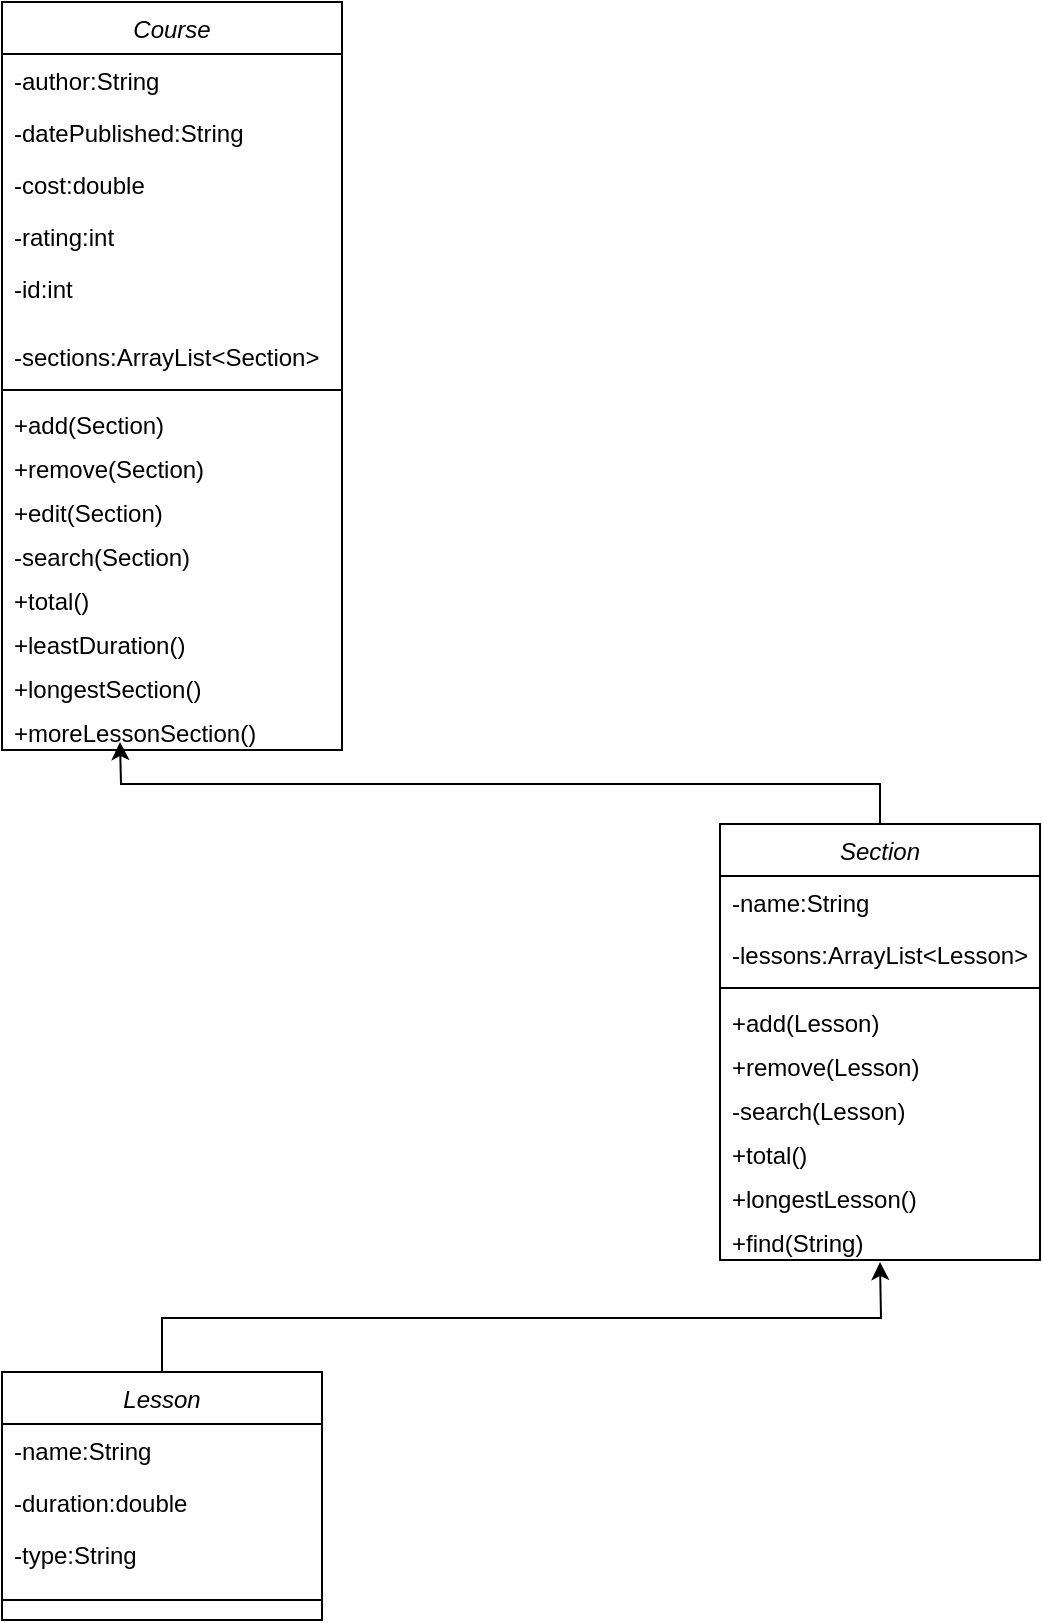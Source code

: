 <mxfile version="21.6.8" type="device" pages="4">
  <diagram id="C5RBs43oDa-KdzZeNtuy" name="Class_Diagram">
    <mxGraphModel dx="1434" dy="843" grid="1" gridSize="10" guides="1" tooltips="1" connect="1" arrows="1" fold="1" page="1" pageScale="1" pageWidth="827" pageHeight="1169" math="0" shadow="0">
      <root>
        <mxCell id="WIyWlLk6GJQsqaUBKTNV-0" />
        <mxCell id="WIyWlLk6GJQsqaUBKTNV-1" parent="WIyWlLk6GJQsqaUBKTNV-0" />
        <mxCell id="zkfFHV4jXpPFQw0GAbJ--0" value="Course" style="swimlane;fontStyle=2;align=center;verticalAlign=top;childLayout=stackLayout;horizontal=1;startSize=26;horizontalStack=0;resizeParent=1;resizeLast=0;collapsible=1;marginBottom=0;rounded=0;shadow=0;strokeWidth=1;" parent="WIyWlLk6GJQsqaUBKTNV-1" vertex="1">
          <mxGeometry x="221" y="60" width="170" height="374" as="geometry">
            <mxRectangle x="230" y="140" width="160" height="26" as="alternateBounds" />
          </mxGeometry>
        </mxCell>
        <mxCell id="zkfFHV4jXpPFQw0GAbJ--1" value="-author:String" style="text;align=left;verticalAlign=top;spacingLeft=4;spacingRight=4;overflow=hidden;rotatable=0;points=[[0,0.5],[1,0.5]];portConstraint=eastwest;" parent="zkfFHV4jXpPFQw0GAbJ--0" vertex="1">
          <mxGeometry y="26" width="170" height="26" as="geometry" />
        </mxCell>
        <mxCell id="zkfFHV4jXpPFQw0GAbJ--2" value="-datePublished:String" style="text;align=left;verticalAlign=top;spacingLeft=4;spacingRight=4;overflow=hidden;rotatable=0;points=[[0,0.5],[1,0.5]];portConstraint=eastwest;rounded=0;shadow=0;html=0;" parent="zkfFHV4jXpPFQw0GAbJ--0" vertex="1">
          <mxGeometry y="52" width="170" height="26" as="geometry" />
        </mxCell>
        <mxCell id="zkfFHV4jXpPFQw0GAbJ--3" value="-cost:double" style="text;align=left;verticalAlign=top;spacingLeft=4;spacingRight=4;overflow=hidden;rotatable=0;points=[[0,0.5],[1,0.5]];portConstraint=eastwest;rounded=0;shadow=0;html=0;" parent="zkfFHV4jXpPFQw0GAbJ--0" vertex="1">
          <mxGeometry y="78" width="170" height="26" as="geometry" />
        </mxCell>
        <mxCell id="zITZ2MdgpzvweL4EX-Th-6" value="-rating:int" style="text;align=left;verticalAlign=top;spacingLeft=4;spacingRight=4;overflow=hidden;rotatable=0;points=[[0,0.5],[1,0.5]];portConstraint=eastwest;rounded=0;shadow=0;html=0;" parent="zkfFHV4jXpPFQw0GAbJ--0" vertex="1">
          <mxGeometry y="104" width="170" height="26" as="geometry" />
        </mxCell>
        <mxCell id="CVIOhL-Yy2P2ASbIYi3X-1" value="-id:int" style="text;align=left;verticalAlign=top;spacingLeft=4;spacingRight=4;overflow=hidden;rotatable=0;points=[[0,0.5],[1,0.5]];portConstraint=eastwest;rounded=0;shadow=0;html=0;" parent="zkfFHV4jXpPFQw0GAbJ--0" vertex="1">
          <mxGeometry y="130" width="170" height="34" as="geometry" />
        </mxCell>
        <mxCell id="zITZ2MdgpzvweL4EX-Th-26" value="-sections:ArrayList&lt;Section&gt;" style="text;align=left;verticalAlign=top;spacingLeft=4;spacingRight=4;overflow=hidden;rotatable=0;points=[[0,0.5],[1,0.5]];portConstraint=eastwest;rounded=0;shadow=0;html=0;" parent="zkfFHV4jXpPFQw0GAbJ--0" vertex="1">
          <mxGeometry y="164" width="170" height="26" as="geometry" />
        </mxCell>
        <mxCell id="zkfFHV4jXpPFQw0GAbJ--4" value="" style="line;html=1;strokeWidth=1;align=left;verticalAlign=middle;spacingTop=-1;spacingLeft=3;spacingRight=3;rotatable=0;labelPosition=right;points=[];portConstraint=eastwest;" parent="zkfFHV4jXpPFQw0GAbJ--0" vertex="1">
          <mxGeometry y="190" width="170" height="8" as="geometry" />
        </mxCell>
        <mxCell id="zkfFHV4jXpPFQw0GAbJ--5" value="+add(Section)" style="text;align=left;verticalAlign=top;spacingLeft=4;spacingRight=4;overflow=hidden;rotatable=0;points=[[0,0.5],[1,0.5]];portConstraint=eastwest;" parent="zkfFHV4jXpPFQw0GAbJ--0" vertex="1">
          <mxGeometry y="198" width="170" height="22" as="geometry" />
        </mxCell>
        <mxCell id="zITZ2MdgpzvweL4EX-Th-32" value="+remove(Section)" style="text;align=left;verticalAlign=top;spacingLeft=4;spacingRight=4;overflow=hidden;rotatable=0;points=[[0,0.5],[1,0.5]];portConstraint=eastwest;" parent="zkfFHV4jXpPFQw0GAbJ--0" vertex="1">
          <mxGeometry y="220" width="170" height="22" as="geometry" />
        </mxCell>
        <mxCell id="zITZ2MdgpzvweL4EX-Th-33" value="+edit(Section)" style="text;align=left;verticalAlign=top;spacingLeft=4;spacingRight=4;overflow=hidden;rotatable=0;points=[[0,0.5],[1,0.5]];portConstraint=eastwest;" parent="zkfFHV4jXpPFQw0GAbJ--0" vertex="1">
          <mxGeometry y="242" width="170" height="22" as="geometry" />
        </mxCell>
        <mxCell id="zITZ2MdgpzvweL4EX-Th-34" value="-search(Section)" style="text;align=left;verticalAlign=top;spacingLeft=4;spacingRight=4;overflow=hidden;rotatable=0;points=[[0,0.5],[1,0.5]];portConstraint=eastwest;" parent="zkfFHV4jXpPFQw0GAbJ--0" vertex="1">
          <mxGeometry y="264" width="170" height="22" as="geometry" />
        </mxCell>
        <mxCell id="zITZ2MdgpzvweL4EX-Th-35" value="+total()" style="text;align=left;verticalAlign=top;spacingLeft=4;spacingRight=4;overflow=hidden;rotatable=0;points=[[0,0.5],[1,0.5]];portConstraint=eastwest;" parent="zkfFHV4jXpPFQw0GAbJ--0" vertex="1">
          <mxGeometry y="286" width="170" height="22" as="geometry" />
        </mxCell>
        <mxCell id="zITZ2MdgpzvweL4EX-Th-36" value="+leastDuration()" style="text;align=left;verticalAlign=top;spacingLeft=4;spacingRight=4;overflow=hidden;rotatable=0;points=[[0,0.5],[1,0.5]];portConstraint=eastwest;" parent="zkfFHV4jXpPFQw0GAbJ--0" vertex="1">
          <mxGeometry y="308" width="170" height="22" as="geometry" />
        </mxCell>
        <mxCell id="zITZ2MdgpzvweL4EX-Th-37" value="+longestSection()" style="text;align=left;verticalAlign=top;spacingLeft=4;spacingRight=4;overflow=hidden;rotatable=0;points=[[0,0.5],[1,0.5]];portConstraint=eastwest;" parent="zkfFHV4jXpPFQw0GAbJ--0" vertex="1">
          <mxGeometry y="330" width="170" height="22" as="geometry" />
        </mxCell>
        <mxCell id="zITZ2MdgpzvweL4EX-Th-38" value="+moreLessonSection()" style="text;align=left;verticalAlign=top;spacingLeft=4;spacingRight=4;overflow=hidden;rotatable=0;points=[[0,0.5],[1,0.5]];portConstraint=eastwest;" parent="zkfFHV4jXpPFQw0GAbJ--0" vertex="1">
          <mxGeometry y="352" width="170" height="22" as="geometry" />
        </mxCell>
        <mxCell id="zITZ2MdgpzvweL4EX-Th-49" style="edgeStyle=orthogonalEdgeStyle;rounded=0;orthogonalLoop=1;jettySize=auto;html=1;exitX=0.5;exitY=0;exitDx=0;exitDy=0;" parent="WIyWlLk6GJQsqaUBKTNV-1" source="zITZ2MdgpzvweL4EX-Th-7" edge="1">
          <mxGeometry relative="1" as="geometry">
            <mxPoint x="280" y="430" as="targetPoint" />
          </mxGeometry>
        </mxCell>
        <mxCell id="zITZ2MdgpzvweL4EX-Th-7" value="Section" style="swimlane;fontStyle=2;align=center;verticalAlign=top;childLayout=stackLayout;horizontal=1;startSize=26;horizontalStack=0;resizeParent=1;resizeLast=0;collapsible=1;marginBottom=0;rounded=0;shadow=0;strokeWidth=1;" parent="WIyWlLk6GJQsqaUBKTNV-1" vertex="1">
          <mxGeometry x="580" y="471" width="160" height="218" as="geometry">
            <mxRectangle x="230" y="140" width="160" height="26" as="alternateBounds" />
          </mxGeometry>
        </mxCell>
        <mxCell id="zITZ2MdgpzvweL4EX-Th-9" value="-name:String" style="text;align=left;verticalAlign=top;spacingLeft=4;spacingRight=4;overflow=hidden;rotatable=0;points=[[0,0.5],[1,0.5]];portConstraint=eastwest;rounded=0;shadow=0;html=0;" parent="zITZ2MdgpzvweL4EX-Th-7" vertex="1">
          <mxGeometry y="26" width="160" height="26" as="geometry" />
        </mxCell>
        <mxCell id="zITZ2MdgpzvweL4EX-Th-8" value="-lessons:ArrayList&lt;Lesson&gt;" style="text;align=left;verticalAlign=top;spacingLeft=4;spacingRight=4;overflow=hidden;rotatable=0;points=[[0,0.5],[1,0.5]];portConstraint=eastwest;" parent="zITZ2MdgpzvweL4EX-Th-7" vertex="1">
          <mxGeometry y="52" width="160" height="26" as="geometry" />
        </mxCell>
        <mxCell id="zITZ2MdgpzvweL4EX-Th-12" value="" style="line;html=1;strokeWidth=1;align=left;verticalAlign=middle;spacingTop=-1;spacingLeft=3;spacingRight=3;rotatable=0;labelPosition=right;points=[];portConstraint=eastwest;" parent="zITZ2MdgpzvweL4EX-Th-7" vertex="1">
          <mxGeometry y="78" width="160" height="8" as="geometry" />
        </mxCell>
        <mxCell id="zITZ2MdgpzvweL4EX-Th-41" value="+add(Lesson)" style="text;align=left;verticalAlign=top;spacingLeft=4;spacingRight=4;overflow=hidden;rotatable=0;points=[[0,0.5],[1,0.5]];portConstraint=eastwest;" parent="zITZ2MdgpzvweL4EX-Th-7" vertex="1">
          <mxGeometry y="86" width="160" height="22" as="geometry" />
        </mxCell>
        <mxCell id="zITZ2MdgpzvweL4EX-Th-42" value="+remove(Lesson)" style="text;align=left;verticalAlign=top;spacingLeft=4;spacingRight=4;overflow=hidden;rotatable=0;points=[[0,0.5],[1,0.5]];portConstraint=eastwest;" parent="zITZ2MdgpzvweL4EX-Th-7" vertex="1">
          <mxGeometry y="108" width="160" height="22" as="geometry" />
        </mxCell>
        <mxCell id="zITZ2MdgpzvweL4EX-Th-43" value="-search(Lesson)" style="text;align=left;verticalAlign=top;spacingLeft=4;spacingRight=4;overflow=hidden;rotatable=0;points=[[0,0.5],[1,0.5]];portConstraint=eastwest;" parent="zITZ2MdgpzvweL4EX-Th-7" vertex="1">
          <mxGeometry y="130" width="160" height="22" as="geometry" />
        </mxCell>
        <mxCell id="zITZ2MdgpzvweL4EX-Th-44" value="+total()" style="text;align=left;verticalAlign=top;spacingLeft=4;spacingRight=4;overflow=hidden;rotatable=0;points=[[0,0.5],[1,0.5]];portConstraint=eastwest;" parent="zITZ2MdgpzvweL4EX-Th-7" vertex="1">
          <mxGeometry y="152" width="160" height="22" as="geometry" />
        </mxCell>
        <mxCell id="zITZ2MdgpzvweL4EX-Th-45" value="+longestLesson()" style="text;align=left;verticalAlign=top;spacingLeft=4;spacingRight=4;overflow=hidden;rotatable=0;points=[[0,0.5],[1,0.5]];portConstraint=eastwest;" parent="zITZ2MdgpzvweL4EX-Th-7" vertex="1">
          <mxGeometry y="174" width="160" height="22" as="geometry" />
        </mxCell>
        <mxCell id="zITZ2MdgpzvweL4EX-Th-46" value="+find(String)" style="text;align=left;verticalAlign=top;spacingLeft=4;spacingRight=4;overflow=hidden;rotatable=0;points=[[0,0.5],[1,0.5]];portConstraint=eastwest;" parent="zITZ2MdgpzvweL4EX-Th-7" vertex="1">
          <mxGeometry y="196" width="160" height="22" as="geometry" />
        </mxCell>
        <mxCell id="zITZ2MdgpzvweL4EX-Th-48" style="edgeStyle=orthogonalEdgeStyle;rounded=0;orthogonalLoop=1;jettySize=auto;html=1;exitX=0.5;exitY=0;exitDx=0;exitDy=0;" parent="WIyWlLk6GJQsqaUBKTNV-1" source="zITZ2MdgpzvweL4EX-Th-17" edge="1">
          <mxGeometry relative="1" as="geometry">
            <mxPoint x="660" y="690" as="targetPoint" />
          </mxGeometry>
        </mxCell>
        <mxCell id="zITZ2MdgpzvweL4EX-Th-17" value="Lesson" style="swimlane;fontStyle=2;align=center;verticalAlign=top;childLayout=stackLayout;horizontal=1;startSize=26;horizontalStack=0;resizeParent=1;resizeLast=0;collapsible=1;marginBottom=0;rounded=0;shadow=0;strokeWidth=1;" parent="WIyWlLk6GJQsqaUBKTNV-1" vertex="1">
          <mxGeometry x="221" y="745" width="160" height="124" as="geometry">
            <mxRectangle x="230" y="140" width="160" height="26" as="alternateBounds" />
          </mxGeometry>
        </mxCell>
        <mxCell id="zITZ2MdgpzvweL4EX-Th-47" value="-name:String" style="text;align=left;verticalAlign=top;spacingLeft=4;spacingRight=4;overflow=hidden;rotatable=0;points=[[0,0.5],[1,0.5]];portConstraint=eastwest;rounded=0;shadow=0;html=0;" parent="zITZ2MdgpzvweL4EX-Th-17" vertex="1">
          <mxGeometry y="26" width="160" height="26" as="geometry" />
        </mxCell>
        <mxCell id="zITZ2MdgpzvweL4EX-Th-18" value="-duration:double" style="text;align=left;verticalAlign=top;spacingLeft=4;spacingRight=4;overflow=hidden;rotatable=0;points=[[0,0.5],[1,0.5]];portConstraint=eastwest;" parent="zITZ2MdgpzvweL4EX-Th-17" vertex="1">
          <mxGeometry y="52" width="160" height="26" as="geometry" />
        </mxCell>
        <mxCell id="Nst8pRZiejmQ-0LRvvXw-0" value="-type:String" style="text;align=left;verticalAlign=top;spacingLeft=4;spacingRight=4;overflow=hidden;rotatable=0;points=[[0,0.5],[1,0.5]];portConstraint=eastwest;" parent="zITZ2MdgpzvweL4EX-Th-17" vertex="1">
          <mxGeometry y="78" width="160" height="26" as="geometry" />
        </mxCell>
        <mxCell id="zITZ2MdgpzvweL4EX-Th-22" value="" style="line;html=1;strokeWidth=1;align=left;verticalAlign=middle;spacingTop=-1;spacingLeft=3;spacingRight=3;rotatable=0;labelPosition=right;points=[];portConstraint=eastwest;" parent="zITZ2MdgpzvweL4EX-Th-17" vertex="1">
          <mxGeometry y="104" width="160" height="20" as="geometry" />
        </mxCell>
      </root>
    </mxGraphModel>
  </diagram>
  <diagram id="3-Upqnk6KH5Ovk8Y7SDq" name="Component_Diagram">
    <mxGraphModel dx="1434" dy="843" grid="1" gridSize="10" guides="1" tooltips="1" connect="1" arrows="1" fold="1" page="1" pageScale="1" pageWidth="827" pageHeight="1169" math="0" shadow="0">
      <root>
        <mxCell id="0" />
        <mxCell id="1" parent="0" />
        <mxCell id="WNnhAzUTKm1ShnoGuAW6-3" value="Course" style="shape=module;align=left;spacingLeft=20;align=center;verticalAlign=top;whiteSpace=wrap;html=1;" vertex="1" parent="1">
          <mxGeometry x="320" y="560" width="100" height="50" as="geometry" />
        </mxCell>
        <mxCell id="WNnhAzUTKm1ShnoGuAW6-14" style="edgeStyle=orthogonalEdgeStyle;rounded=0;orthogonalLoop=1;jettySize=auto;html=1;" edge="1" parent="1" source="WNnhAzUTKm1ShnoGuAW6-13">
          <mxGeometry relative="1" as="geometry">
            <mxPoint x="364" y="550" as="targetPoint" />
          </mxGeometry>
        </mxCell>
        <mxCell id="WNnhAzUTKm1ShnoGuAW6-13" value="Application" style="shape=module;align=left;spacingLeft=20;align=center;verticalAlign=top;whiteSpace=wrap;html=1;" vertex="1" parent="1">
          <mxGeometry x="314" y="360" width="100" height="50" as="geometry" />
        </mxCell>
      </root>
    </mxGraphModel>
  </diagram>
  <diagram id="_5IayEcHcy8pfKeAZvXU" name="Sequential_Diagram">
    <mxGraphModel dx="4097" dy="2409" grid="1" gridSize="10" guides="1" tooltips="1" connect="1" arrows="1" fold="1" page="1" pageScale="1" pageWidth="827" pageHeight="1169" math="0" shadow="0">
      <root>
        <mxCell id="0" />
        <mxCell id="1" parent="0" />
        <mxCell id="6bYIHOK9dWR5kiVuX88q-10" value="" style="html=1;points=[];perimeter=orthogonalPerimeter;outlineConnect=0;targetShapes=umlLifeline;portConstraint=eastwest;newEdgeStyle={&quot;edgeStyle&quot;:&quot;elbowEdgeStyle&quot;,&quot;elbow&quot;:&quot;vertical&quot;,&quot;curved&quot;:0,&quot;rounded&quot;:0};" vertex="1" parent="1">
          <mxGeometry x="295" y="170" width="10" height="2100" as="geometry" />
        </mxCell>
        <mxCell id="fWIIAYlJlUgWAXTDILyd-1" value="" style="shape=umlLifeline;perimeter=lifelinePerimeter;whiteSpace=wrap;html=1;container=1;dropTarget=0;collapsible=0;recursiveResize=0;outlineConnect=0;portConstraint=eastwest;newEdgeStyle={&quot;edgeStyle&quot;:&quot;elbowEdgeStyle&quot;,&quot;elbow&quot;:&quot;vertical&quot;,&quot;curved&quot;:0,&quot;rounded&quot;:0};participant=umlActor;" vertex="1" parent="1">
          <mxGeometry x="70" y="70" width="20" height="2270" as="geometry" />
        </mxCell>
        <mxCell id="fWIIAYlJlUgWAXTDILyd-2" value="Course" style="shape=umlLifeline;perimeter=lifelinePerimeter;whiteSpace=wrap;html=1;container=1;dropTarget=0;collapsible=0;recursiveResize=0;outlineConnect=0;portConstraint=eastwest;newEdgeStyle={&quot;edgeStyle&quot;:&quot;elbowEdgeStyle&quot;,&quot;elbow&quot;:&quot;vertical&quot;,&quot;curved&quot;:0,&quot;rounded&quot;:0};" vertex="1" parent="1">
          <mxGeometry x="250" y="70" width="100" height="2270" as="geometry" />
        </mxCell>
        <mxCell id="fWIIAYlJlUgWAXTDILyd-3" value="Section" style="shape=umlLifeline;perimeter=lifelinePerimeter;whiteSpace=wrap;html=1;container=1;dropTarget=0;collapsible=0;recursiveResize=0;outlineConnect=0;portConstraint=eastwest;newEdgeStyle={&quot;edgeStyle&quot;:&quot;elbowEdgeStyle&quot;,&quot;elbow&quot;:&quot;vertical&quot;,&quot;curved&quot;:0,&quot;rounded&quot;:0};" vertex="1" parent="1">
          <mxGeometry x="470" y="70" width="100" height="2270" as="geometry" />
        </mxCell>
        <mxCell id="6bYIHOK9dWR5kiVuX88q-13" value="" style="html=1;points=[];perimeter=orthogonalPerimeter;outlineConnect=0;targetShapes=umlLifeline;portConstraint=eastwest;newEdgeStyle={&quot;edgeStyle&quot;:&quot;elbowEdgeStyle&quot;,&quot;elbow&quot;:&quot;vertical&quot;,&quot;curved&quot;:0,&quot;rounded&quot;:0};" vertex="1" parent="fWIIAYlJlUgWAXTDILyd-3">
          <mxGeometry x="45" y="1200" width="10" height="1000" as="geometry" />
        </mxCell>
        <mxCell id="fWIIAYlJlUgWAXTDILyd-4" value="Lesson" style="shape=umlLifeline;perimeter=lifelinePerimeter;whiteSpace=wrap;html=1;container=1;dropTarget=0;collapsible=0;recursiveResize=0;outlineConnect=0;portConstraint=eastwest;newEdgeStyle={&quot;edgeStyle&quot;:&quot;elbowEdgeStyle&quot;,&quot;elbow&quot;:&quot;vertical&quot;,&quot;curved&quot;:0,&quot;rounded&quot;:0};" vertex="1" parent="1">
          <mxGeometry x="660" y="70" width="100" height="2270" as="geometry" />
        </mxCell>
        <mxCell id="6bYIHOK9dWR5kiVuX88q-12" value="" style="html=1;points=[];perimeter=orthogonalPerimeter;outlineConnect=0;targetShapes=umlLifeline;portConstraint=eastwest;newEdgeStyle={&quot;edgeStyle&quot;:&quot;elbowEdgeStyle&quot;,&quot;elbow&quot;:&quot;vertical&quot;,&quot;curved&quot;:0,&quot;rounded&quot;:0};" vertex="1" parent="fWIIAYlJlUgWAXTDILyd-4">
          <mxGeometry x="45" y="1580" width="10" height="340" as="geometry" />
        </mxCell>
        <mxCell id="9pBamdSA04xuNmQOdVEE-3" value="To Add a Section" style="html=1;verticalAlign=bottom;endArrow=block;edgeStyle=elbowEdgeStyle;elbow=vertical;curved=0;rounded=0;" edge="1" parent="1">
          <mxGeometry width="80" relative="1" as="geometry">
            <mxPoint x="80" y="190" as="sourcePoint" />
            <mxPoint x="300" y="190" as="targetPoint" />
          </mxGeometry>
        </mxCell>
        <mxCell id="9pBamdSA04xuNmQOdVEE-4" value="Alternative" style="shape=umlFrame;whiteSpace=wrap;html=1;pointerEvents=0;width=76;height=30;" vertex="1" parent="1">
          <mxGeometry x="10" y="240" width="360" height="160" as="geometry" />
        </mxCell>
        <mxCell id="9pBamdSA04xuNmQOdVEE-7" value="Section Already Exist in the List" style="html=1;verticalAlign=bottom;endArrow=open;dashed=1;endSize=8;edgeStyle=elbowEdgeStyle;elbow=vertical;curved=0;rounded=0;" edge="1" parent="1">
          <mxGeometry relative="1" as="geometry">
            <mxPoint x="300" y="290" as="sourcePoint" />
            <mxPoint x="79.5" y="290" as="targetPoint" />
          </mxGeometry>
        </mxCell>
        <mxCell id="_nA0ZAv1kjZIPs0XtCLw-1" value="[if section exists]" style="text;html=1;strokeColor=none;fillColor=none;align=center;verticalAlign=middle;whiteSpace=wrap;rounded=0;" vertex="1" parent="1">
          <mxGeometry x="10" y="280" width="60" height="30" as="geometry" />
        </mxCell>
        <mxCell id="_nA0ZAv1kjZIPs0XtCLw-3" value="" style="endArrow=none;dashed=1;html=1;dashPattern=1 3;strokeWidth=2;rounded=0;entryX=1.01;entryY=0.513;entryDx=0;entryDy=0;entryPerimeter=0;exitX=0;exitY=0.513;exitDx=0;exitDy=0;exitPerimeter=0;" edge="1" parent="1" source="9pBamdSA04xuNmQOdVEE-4" target="9pBamdSA04xuNmQOdVEE-4">
          <mxGeometry width="50" height="50" relative="1" as="geometry">
            <mxPoint x="210" y="322" as="sourcePoint" />
            <mxPoint x="430" y="330" as="targetPoint" />
          </mxGeometry>
        </mxCell>
        <mxCell id="_nA0ZAv1kjZIPs0XtCLw-4" value="[else]" style="text;html=1;strokeColor=none;fillColor=none;align=center;verticalAlign=middle;whiteSpace=wrap;rounded=0;" vertex="1" parent="1">
          <mxGeometry x="10" y="340" width="60" height="30" as="geometry" />
        </mxCell>
        <mxCell id="_nA0ZAv1kjZIPs0XtCLw-6" value="Section Added" style="html=1;verticalAlign=bottom;endArrow=open;dashed=1;endSize=8;edgeStyle=elbowEdgeStyle;elbow=vertical;curved=0;rounded=0;" edge="1" parent="1">
          <mxGeometry relative="1" as="geometry">
            <mxPoint x="300" y="370" as="sourcePoint" />
            <mxPoint x="79.5" y="370" as="targetPoint" />
          </mxGeometry>
        </mxCell>
        <mxCell id="_nA0ZAv1kjZIPs0XtCLw-7" value="Alternative" style="shape=umlFrame;whiteSpace=wrap;html=1;pointerEvents=0;width=76;height=30;" vertex="1" parent="1">
          <mxGeometry x="10" y="442" width="590" height="160" as="geometry" />
        </mxCell>
        <mxCell id="_nA0ZAv1kjZIPs0XtCLw-8" value="To Add a Lesson" style="html=1;verticalAlign=bottom;endArrow=block;edgeStyle=elbowEdgeStyle;elbow=vertical;curved=0;rounded=0;" edge="1" parent="1">
          <mxGeometry width="80" relative="1" as="geometry">
            <mxPoint x="80" y="420" as="sourcePoint" />
            <mxPoint x="520" y="420" as="targetPoint" />
          </mxGeometry>
        </mxCell>
        <mxCell id="_nA0ZAv1kjZIPs0XtCLw-9" value="[if lesson exists]" style="text;html=1;strokeColor=none;fillColor=none;align=center;verticalAlign=middle;whiteSpace=wrap;rounded=0;" vertex="1" parent="1">
          <mxGeometry x="10" y="490" width="60" height="30" as="geometry" />
        </mxCell>
        <mxCell id="_nA0ZAv1kjZIPs0XtCLw-10" value="[else]" style="text;html=1;strokeColor=none;fillColor=none;align=center;verticalAlign=middle;whiteSpace=wrap;rounded=0;" vertex="1" parent="1">
          <mxGeometry x="10" y="550" width="60" height="30" as="geometry" />
        </mxCell>
        <mxCell id="_nA0ZAv1kjZIPs0XtCLw-11" value="" style="endArrow=none;dashed=1;html=1;dashPattern=1 3;strokeWidth=2;rounded=0;entryX=0.999;entryY=0.531;entryDx=0;entryDy=0;entryPerimeter=0;exitX=-0.004;exitY=0.538;exitDx=0;exitDy=0;exitPerimeter=0;" edge="1" parent="1" target="_nA0ZAv1kjZIPs0XtCLw-7">
          <mxGeometry width="50" height="50" relative="1" as="geometry">
            <mxPoint x="16.92" y="528.08" as="sourcePoint" />
            <mxPoint x="789" y="532" as="targetPoint" />
          </mxGeometry>
        </mxCell>
        <mxCell id="_nA0ZAv1kjZIPs0XtCLw-12" value="Lesson Already Exist in the list" style="html=1;verticalAlign=bottom;endArrow=open;dashed=1;endSize=8;edgeStyle=elbowEdgeStyle;elbow=vertical;curved=0;rounded=0;" edge="1" parent="1">
          <mxGeometry relative="1" as="geometry">
            <mxPoint x="520" y="505" as="sourcePoint" />
            <mxPoint x="79.5" y="505" as="targetPoint" />
          </mxGeometry>
        </mxCell>
        <mxCell id="_nA0ZAv1kjZIPs0XtCLw-13" value="Lesson Added" style="html=1;verticalAlign=bottom;endArrow=open;dashed=1;endSize=8;edgeStyle=elbowEdgeStyle;elbow=vertical;curved=0;rounded=0;" edge="1" parent="1">
          <mxGeometry relative="1" as="geometry">
            <mxPoint x="520" y="570" as="sourcePoint" />
            <mxPoint x="79.5" y="570" as="targetPoint" />
          </mxGeometry>
        </mxCell>
        <mxCell id="_nA0ZAv1kjZIPs0XtCLw-14" value="Count&amp;nbsp; the Sections" style="html=1;verticalAlign=bottom;endArrow=block;edgeStyle=elbowEdgeStyle;elbow=vertical;curved=0;rounded=0;" edge="1" parent="1" target="fWIIAYlJlUgWAXTDILyd-2">
          <mxGeometry width="80" relative="1" as="geometry">
            <mxPoint x="80" y="660" as="sourcePoint" />
            <mxPoint x="299.5" y="660" as="targetPoint" />
          </mxGeometry>
        </mxCell>
        <mxCell id="_nA0ZAv1kjZIPs0XtCLw-15" value="return&amp;nbsp; sections count" style="html=1;verticalAlign=bottom;endArrow=open;dashed=1;endSize=8;edgeStyle=elbowEdgeStyle;elbow=vertical;curved=0;rounded=0;" edge="1" parent="1" target="fWIIAYlJlUgWAXTDILyd-1">
          <mxGeometry x="-0.002" relative="1" as="geometry">
            <mxPoint x="300" y="700" as="sourcePoint" />
            <mxPoint x="440" y="700" as="targetPoint" />
            <mxPoint as="offset" />
          </mxGeometry>
        </mxCell>
        <mxCell id="_nA0ZAv1kjZIPs0XtCLw-16" value="Count&amp;nbsp; the Lessons" style="html=1;verticalAlign=bottom;endArrow=block;edgeStyle=elbowEdgeStyle;elbow=vertical;curved=0;rounded=0;" edge="1" parent="1" target="fWIIAYlJlUgWAXTDILyd-3">
          <mxGeometry width="80" relative="1" as="geometry">
            <mxPoint x="80" y="740" as="sourcePoint" />
            <mxPoint x="270" y="740" as="targetPoint" />
          </mxGeometry>
        </mxCell>
        <mxCell id="_nA0ZAv1kjZIPs0XtCLw-18" value="return&amp;nbsp; lessons count" style="html=1;verticalAlign=bottom;endArrow=open;dashed=1;endSize=8;edgeStyle=elbowEdgeStyle;elbow=vertical;curved=0;rounded=0;" edge="1" parent="1" source="fWIIAYlJlUgWAXTDILyd-3">
          <mxGeometry relative="1" as="geometry">
            <mxPoint x="275" y="780" as="sourcePoint" />
            <mxPoint x="79.5" y="780" as="targetPoint" />
          </mxGeometry>
        </mxCell>
        <mxCell id="_nA0ZAv1kjZIPs0XtCLw-21" value="Alternative" style="shape=umlFrame;whiteSpace=wrap;html=1;pointerEvents=0;width=76;height=30;" vertex="1" parent="1">
          <mxGeometry x="10" y="860" width="360" height="160" as="geometry" />
        </mxCell>
        <mxCell id="_nA0ZAv1kjZIPs0XtCLw-22" value="Section Name EditedSucessfully" style="html=1;verticalAlign=bottom;endArrow=open;dashed=1;endSize=8;edgeStyle=elbowEdgeStyle;elbow=vertical;curved=0;rounded=0;" edge="1" parent="1">
          <mxGeometry relative="1" as="geometry">
            <mxPoint x="300" y="910" as="sourcePoint" />
            <mxPoint x="79.5" y="910" as="targetPoint" />
          </mxGeometry>
        </mxCell>
        <mxCell id="_nA0ZAv1kjZIPs0XtCLw-23" value="[if section exists]" style="text;html=1;strokeColor=none;fillColor=none;align=center;verticalAlign=middle;whiteSpace=wrap;rounded=0;" vertex="1" parent="1">
          <mxGeometry x="10" y="900" width="60" height="30" as="geometry" />
        </mxCell>
        <mxCell id="_nA0ZAv1kjZIPs0XtCLw-24" value="" style="endArrow=none;dashed=1;html=1;dashPattern=1 3;strokeWidth=2;rounded=0;entryX=1.01;entryY=0.513;entryDx=0;entryDy=0;entryPerimeter=0;exitX=0;exitY=0.513;exitDx=0;exitDy=0;exitPerimeter=0;" edge="1" parent="1" source="_nA0ZAv1kjZIPs0XtCLw-21" target="_nA0ZAv1kjZIPs0XtCLw-21">
          <mxGeometry width="50" height="50" relative="1" as="geometry">
            <mxPoint x="210" y="942" as="sourcePoint" />
            <mxPoint x="430" y="950" as="targetPoint" />
          </mxGeometry>
        </mxCell>
        <mxCell id="_nA0ZAv1kjZIPs0XtCLw-25" value="[else]" style="text;html=1;strokeColor=none;fillColor=none;align=center;verticalAlign=middle;whiteSpace=wrap;rounded=0;" vertex="1" parent="1">
          <mxGeometry x="10" y="960" width="60" height="30" as="geometry" />
        </mxCell>
        <mxCell id="_nA0ZAv1kjZIPs0XtCLw-26" value="Section Not Available" style="html=1;verticalAlign=bottom;endArrow=open;dashed=1;endSize=8;edgeStyle=elbowEdgeStyle;elbow=vertical;curved=0;rounded=0;" edge="1" parent="1">
          <mxGeometry relative="1" as="geometry">
            <mxPoint x="300" y="990" as="sourcePoint" />
            <mxPoint x="79.5" y="990" as="targetPoint" />
          </mxGeometry>
        </mxCell>
        <mxCell id="_nA0ZAv1kjZIPs0XtCLw-27" value="To Edit Section Name" style="html=1;verticalAlign=bottom;endArrow=block;edgeStyle=elbowEdgeStyle;elbow=vertical;curved=0;rounded=0;" edge="1" parent="1">
          <mxGeometry width="80" relative="1" as="geometry">
            <mxPoint x="80" y="830" as="sourcePoint" />
            <mxPoint x="300" y="830" as="targetPoint" />
          </mxGeometry>
        </mxCell>
        <mxCell id="_nA0ZAv1kjZIPs0XtCLw-34" value="Alternative" style="shape=umlFrame;whiteSpace=wrap;html=1;pointerEvents=0;width=76;height=30;" vertex="1" parent="1">
          <mxGeometry x="10" y="1110" width="360" height="160" as="geometry" />
        </mxCell>
        <mxCell id="_nA0ZAv1kjZIPs0XtCLw-35" value="Section Removed" style="html=1;verticalAlign=bottom;endArrow=open;dashed=1;endSize=8;edgeStyle=elbowEdgeStyle;elbow=vertical;curved=0;rounded=0;" edge="1" parent="1">
          <mxGeometry relative="1" as="geometry">
            <mxPoint x="300" y="1160" as="sourcePoint" />
            <mxPoint x="79.5" y="1160" as="targetPoint" />
          </mxGeometry>
        </mxCell>
        <mxCell id="_nA0ZAv1kjZIPs0XtCLw-36" value="[if section exists]" style="text;html=1;strokeColor=none;fillColor=none;align=center;verticalAlign=middle;whiteSpace=wrap;rounded=0;" vertex="1" parent="1">
          <mxGeometry x="10" y="1150" width="60" height="30" as="geometry" />
        </mxCell>
        <mxCell id="_nA0ZAv1kjZIPs0XtCLw-37" value="" style="endArrow=none;dashed=1;html=1;dashPattern=1 3;strokeWidth=2;rounded=0;entryX=1.01;entryY=0.513;entryDx=0;entryDy=0;entryPerimeter=0;exitX=0;exitY=0.513;exitDx=0;exitDy=0;exitPerimeter=0;" edge="1" parent="1" source="_nA0ZAv1kjZIPs0XtCLw-34" target="_nA0ZAv1kjZIPs0XtCLw-34">
          <mxGeometry width="50" height="50" relative="1" as="geometry">
            <mxPoint x="210" y="1192" as="sourcePoint" />
            <mxPoint x="430" y="1200" as="targetPoint" />
          </mxGeometry>
        </mxCell>
        <mxCell id="_nA0ZAv1kjZIPs0XtCLw-38" value="[else]" style="text;html=1;strokeColor=none;fillColor=none;align=center;verticalAlign=middle;whiteSpace=wrap;rounded=0;" vertex="1" parent="1">
          <mxGeometry x="10" y="1210" width="60" height="30" as="geometry" />
        </mxCell>
        <mxCell id="_nA0ZAv1kjZIPs0XtCLw-39" value="Section Not Available" style="html=1;verticalAlign=bottom;endArrow=open;dashed=1;endSize=8;edgeStyle=elbowEdgeStyle;elbow=vertical;curved=0;rounded=0;" edge="1" parent="1">
          <mxGeometry relative="1" as="geometry">
            <mxPoint x="300" y="1240" as="sourcePoint" />
            <mxPoint x="79.5" y="1240" as="targetPoint" />
          </mxGeometry>
        </mxCell>
        <mxCell id="_nA0ZAv1kjZIPs0XtCLw-40" value="To Remove a Section" style="html=1;verticalAlign=bottom;endArrow=block;edgeStyle=elbowEdgeStyle;elbow=vertical;curved=0;rounded=0;" edge="1" parent="1">
          <mxGeometry width="80" relative="1" as="geometry">
            <mxPoint x="80" y="1070" as="sourcePoint" />
            <mxPoint x="300" y="1070" as="targetPoint" />
          </mxGeometry>
        </mxCell>
        <mxCell id="_nA0ZAv1kjZIPs0XtCLw-44" value="Alternative" style="shape=umlFrame;whiteSpace=wrap;html=1;pointerEvents=0;width=76;height=30;" vertex="1" parent="1">
          <mxGeometry x="10" y="1332" width="590" height="160" as="geometry" />
        </mxCell>
        <mxCell id="_nA0ZAv1kjZIPs0XtCLw-45" value="[if lesson exists]" style="text;html=1;strokeColor=none;fillColor=none;align=center;verticalAlign=middle;whiteSpace=wrap;rounded=0;" vertex="1" parent="1">
          <mxGeometry x="10" y="1380" width="60" height="30" as="geometry" />
        </mxCell>
        <mxCell id="_nA0ZAv1kjZIPs0XtCLw-46" value="[else]" style="text;html=1;strokeColor=none;fillColor=none;align=center;verticalAlign=middle;whiteSpace=wrap;rounded=0;" vertex="1" parent="1">
          <mxGeometry x="10" y="1440" width="60" height="30" as="geometry" />
        </mxCell>
        <mxCell id="_nA0ZAv1kjZIPs0XtCLw-47" value="Lesson Removed" style="html=1;verticalAlign=bottom;endArrow=open;dashed=1;endSize=8;edgeStyle=elbowEdgeStyle;elbow=vertical;curved=0;rounded=0;" edge="1" parent="1">
          <mxGeometry relative="1" as="geometry">
            <mxPoint x="520" y="1395" as="sourcePoint" />
            <mxPoint x="79.5" y="1395" as="targetPoint" />
          </mxGeometry>
        </mxCell>
        <mxCell id="_nA0ZAv1kjZIPs0XtCLw-48" value="Lesson Added" style="html=1;verticalAlign=bottom;endArrow=open;dashed=1;endSize=8;edgeStyle=elbowEdgeStyle;elbow=vertical;curved=0;rounded=0;" edge="1" parent="1">
          <mxGeometry relative="1" as="geometry">
            <mxPoint x="520" y="1460" as="sourcePoint" />
            <mxPoint x="79.5" y="1460" as="targetPoint" />
          </mxGeometry>
        </mxCell>
        <mxCell id="_nA0ZAv1kjZIPs0XtCLw-49" value="To Remove a Lesson" style="html=1;verticalAlign=bottom;endArrow=block;edgeStyle=elbowEdgeStyle;elbow=vertical;curved=0;rounded=0;" edge="1" parent="1">
          <mxGeometry width="80" relative="1" as="geometry">
            <mxPoint x="80" y="1300" as="sourcePoint" />
            <mxPoint x="520" y="1300" as="targetPoint" />
          </mxGeometry>
        </mxCell>
        <mxCell id="_nA0ZAv1kjZIPs0XtCLw-50" value="Longest Section(in Duration)" style="html=1;verticalAlign=bottom;endArrow=block;edgeStyle=elbowEdgeStyle;elbow=vertical;curved=0;rounded=0;" edge="1" parent="1" target="fWIIAYlJlUgWAXTDILyd-2">
          <mxGeometry width="80" relative="1" as="geometry">
            <mxPoint x="80" y="1530" as="sourcePoint" />
            <mxPoint x="160" y="1530" as="targetPoint" />
          </mxGeometry>
        </mxCell>
        <mxCell id="_nA0ZAv1kjZIPs0XtCLw-51" value="&amp;nbsp;Lessons duration to check" style="html=1;verticalAlign=bottom;endArrow=block;edgeStyle=elbowEdgeStyle;elbow=vertical;curved=0;rounded=0;" edge="1" parent="1" target="fWIIAYlJlUgWAXTDILyd-3">
          <mxGeometry width="80" relative="1" as="geometry">
            <mxPoint x="300" y="1550" as="sourcePoint" />
            <mxPoint x="380" y="1550" as="targetPoint" />
          </mxGeometry>
        </mxCell>
        <mxCell id="_nA0ZAv1kjZIPs0XtCLw-52" value="Total count of Lessons durations" style="html=1;verticalAlign=bottom;endArrow=open;dashed=1;endSize=8;edgeStyle=elbowEdgeStyle;elbow=vertical;curved=0;rounded=0;" edge="1" parent="1" target="fWIIAYlJlUgWAXTDILyd-2">
          <mxGeometry relative="1" as="geometry">
            <mxPoint x="520" y="1580" as="sourcePoint" />
            <mxPoint x="440" y="1580" as="targetPoint" />
          </mxGeometry>
        </mxCell>
        <mxCell id="_nA0ZAv1kjZIPs0XtCLw-53" value="Longest Section returned" style="html=1;verticalAlign=bottom;endArrow=open;dashed=1;endSize=8;edgeStyle=elbowEdgeStyle;elbow=vertical;curved=0;rounded=0;" edge="1" parent="1" target="fWIIAYlJlUgWAXTDILyd-1">
          <mxGeometry relative="1" as="geometry">
            <mxPoint x="300" y="1610" as="sourcePoint" />
            <mxPoint x="220" y="1610" as="targetPoint" />
          </mxGeometry>
        </mxCell>
        <mxCell id="_nA0ZAv1kjZIPs0XtCLw-54" value="Longest Lesson" style="html=1;verticalAlign=bottom;endArrow=block;edgeStyle=elbowEdgeStyle;elbow=vertical;curved=0;rounded=0;" edge="1" parent="1" target="fWIIAYlJlUgWAXTDILyd-3">
          <mxGeometry width="80" relative="1" as="geometry">
            <mxPoint x="80" y="1660" as="sourcePoint" />
            <mxPoint x="300" y="1660" as="targetPoint" />
          </mxGeometry>
        </mxCell>
        <mxCell id="_nA0ZAv1kjZIPs0XtCLw-55" value="Compare Individual Lesson Duration" style="html=1;verticalAlign=bottom;endArrow=block;edgeStyle=elbowEdgeStyle;elbow=vertical;curved=0;rounded=0;" edge="1" parent="1">
          <mxGeometry width="80" relative="1" as="geometry">
            <mxPoint x="520" y="1680" as="sourcePoint" />
            <mxPoint x="710" y="1680" as="targetPoint" />
          </mxGeometry>
        </mxCell>
        <mxCell id="_nA0ZAv1kjZIPs0XtCLw-57" value="Longest Lesson returned" style="html=1;verticalAlign=bottom;endArrow=open;dashed=1;endSize=8;edgeStyle=elbowEdgeStyle;elbow=vertical;curved=0;rounded=0;" edge="1" parent="1" source="fWIIAYlJlUgWAXTDILyd-4">
          <mxGeometry relative="1" as="geometry">
            <mxPoint x="519.5" y="1720" as="sourcePoint" />
            <mxPoint x="80" y="1720" as="targetPoint" />
          </mxGeometry>
        </mxCell>
        <mxCell id="_nA0ZAv1kjZIPs0XtCLw-58" value="Longest Section(in Count)" style="html=1;verticalAlign=bottom;endArrow=block;edgeStyle=elbowEdgeStyle;elbow=vertical;curved=0;rounded=0;" edge="1" parent="1">
          <mxGeometry width="80" relative="1" as="geometry">
            <mxPoint x="80" y="1790" as="sourcePoint" />
            <mxPoint x="300" y="1790" as="targetPoint" />
          </mxGeometry>
        </mxCell>
        <mxCell id="_nA0ZAv1kjZIPs0XtCLw-59" value="&amp;nbsp;Lessons Count to check" style="html=1;verticalAlign=bottom;endArrow=block;edgeStyle=elbowEdgeStyle;elbow=vertical;curved=0;rounded=0;" edge="1" parent="1">
          <mxGeometry width="80" relative="1" as="geometry">
            <mxPoint x="300" y="1810" as="sourcePoint" />
            <mxPoint x="520" y="1810" as="targetPoint" />
          </mxGeometry>
        </mxCell>
        <mxCell id="_nA0ZAv1kjZIPs0XtCLw-60" value="Total count of Lessons&amp;nbsp;" style="html=1;verticalAlign=bottom;endArrow=open;dashed=1;endSize=8;edgeStyle=elbowEdgeStyle;elbow=vertical;curved=0;rounded=0;" edge="1" parent="1">
          <mxGeometry relative="1" as="geometry">
            <mxPoint x="520" y="1840" as="sourcePoint" />
            <mxPoint x="300" y="1840" as="targetPoint" />
          </mxGeometry>
        </mxCell>
        <mxCell id="_nA0ZAv1kjZIPs0XtCLw-61" value="Longest Section returned" style="html=1;verticalAlign=bottom;endArrow=open;dashed=1;endSize=8;edgeStyle=elbowEdgeStyle;elbow=vertical;curved=0;rounded=0;" edge="1" parent="1">
          <mxGeometry relative="1" as="geometry">
            <mxPoint x="300" y="1870" as="sourcePoint" />
            <mxPoint x="80" y="1870" as="targetPoint" />
          </mxGeometry>
        </mxCell>
        <mxCell id="_nA0ZAv1kjZIPs0XtCLw-62" value="More CodeLesson Section" style="html=1;verticalAlign=bottom;endArrow=block;edgeStyle=elbowEdgeStyle;elbow=horizontal;curved=0;rounded=0;" edge="1" parent="1">
          <mxGeometry width="80" relative="1" as="geometry">
            <mxPoint x="80" y="1930" as="sourcePoint" />
            <mxPoint x="300" y="1930" as="targetPoint" />
          </mxGeometry>
        </mxCell>
        <mxCell id="_nA0ZAv1kjZIPs0XtCLw-63" value="CodeLessons Count to check" style="html=1;verticalAlign=bottom;endArrow=block;edgeStyle=elbowEdgeStyle;elbow=vertical;curved=0;rounded=0;" edge="1" parent="1">
          <mxGeometry width="80" relative="1" as="geometry">
            <mxPoint x="300" y="1950" as="sourcePoint" />
            <mxPoint x="520" y="1950" as="targetPoint" />
          </mxGeometry>
        </mxCell>
        <mxCell id="_nA0ZAv1kjZIPs0XtCLw-64" value="Total count of CodeLessons&amp;nbsp;" style="html=1;verticalAlign=bottom;endArrow=open;dashed=1;endSize=8;edgeStyle=elbowEdgeStyle;elbow=vertical;curved=0;rounded=0;" edge="1" parent="1">
          <mxGeometry relative="1" as="geometry">
            <mxPoint x="520" y="1980" as="sourcePoint" />
            <mxPoint x="300" y="1980" as="targetPoint" />
          </mxGeometry>
        </mxCell>
        <mxCell id="_nA0ZAv1kjZIPs0XtCLw-65" value="More CodeLesson Section returned" style="html=1;verticalAlign=bottom;endArrow=open;dashed=1;endSize=8;edgeStyle=elbowEdgeStyle;elbow=vertical;curved=0;rounded=0;" edge="1" parent="1">
          <mxGeometry relative="1" as="geometry">
            <mxPoint x="300" y="2010" as="sourcePoint" />
            <mxPoint x="80" y="2010" as="targetPoint" />
          </mxGeometry>
        </mxCell>
        <mxCell id="_nA0ZAv1kjZIPs0XtCLw-66" value="Check for the Type" style="html=1;verticalAlign=bottom;endArrow=block;edgeStyle=elbowEdgeStyle;elbow=vertical;curved=0;rounded=0;" edge="1" parent="1" target="fWIIAYlJlUgWAXTDILyd-4">
          <mxGeometry width="80" relative="1" as="geometry">
            <mxPoint x="520" y="1960" as="sourcePoint" />
            <mxPoint x="600" y="1960" as="targetPoint" />
          </mxGeometry>
        </mxCell>
        <mxCell id="6bYIHOK9dWR5kiVuX88q-1" value="Take the Lesson(with the Key)" style="html=1;verticalAlign=bottom;endArrow=block;edgeStyle=elbowEdgeStyle;elbow=vertical;curved=0;rounded=0;" edge="1" parent="1">
          <mxGeometry width="80" relative="1" as="geometry">
            <mxPoint x="80" y="2044" as="sourcePoint" />
            <mxPoint x="519.5" y="2044.588" as="targetPoint" />
          </mxGeometry>
        </mxCell>
        <mxCell id="6bYIHOK9dWR5kiVuX88q-2" value="Alternative" style="shape=umlFrame;whiteSpace=wrap;html=1;pointerEvents=0;width=76;height=30;" vertex="1" parent="1">
          <mxGeometry x="10" y="2082" width="590" height="160" as="geometry" />
        </mxCell>
        <mxCell id="6bYIHOK9dWR5kiVuX88q-3" value="[if lesson exists]" style="text;html=1;strokeColor=none;fillColor=none;align=center;verticalAlign=middle;whiteSpace=wrap;rounded=0;" vertex="1" parent="1">
          <mxGeometry x="10" y="2120" width="60" height="30" as="geometry" />
        </mxCell>
        <mxCell id="6bYIHOK9dWR5kiVuX88q-4" value="[else]" style="text;html=1;strokeColor=none;fillColor=none;align=center;verticalAlign=middle;whiteSpace=wrap;rounded=0;" vertex="1" parent="1">
          <mxGeometry x="10" y="2180" width="60" height="30" as="geometry" />
        </mxCell>
        <mxCell id="6bYIHOK9dWR5kiVuX88q-5" value="" style="endArrow=none;dashed=1;html=1;dashPattern=1 3;strokeWidth=2;rounded=0;entryX=1;entryY=0.563;entryDx=0;entryDy=0;entryPerimeter=0;exitX=0;exitY=0.513;exitDx=0;exitDy=0;exitPerimeter=0;" edge="1" parent="1" target="_nA0ZAv1kjZIPs0XtCLw-44">
          <mxGeometry width="50" height="50" relative="1" as="geometry">
            <mxPoint x="10" y="1422" as="sourcePoint" />
            <mxPoint x="374" y="1422" as="targetPoint" />
          </mxGeometry>
        </mxCell>
        <mxCell id="6bYIHOK9dWR5kiVuX88q-6" value="Lesson returned" style="html=1;verticalAlign=bottom;endArrow=open;dashed=1;endSize=8;edgeStyle=elbowEdgeStyle;elbow=vertical;curved=0;rounded=0;" edge="1" parent="1">
          <mxGeometry relative="1" as="geometry">
            <mxPoint x="520" y="2135" as="sourcePoint" />
            <mxPoint x="79.5" y="2135" as="targetPoint" />
          </mxGeometry>
        </mxCell>
        <mxCell id="6bYIHOK9dWR5kiVuX88q-7" value="No Lesson Exists with the key in the list" style="html=1;verticalAlign=bottom;endArrow=open;dashed=1;endSize=8;edgeStyle=elbowEdgeStyle;elbow=vertical;curved=0;rounded=0;" edge="1" parent="1">
          <mxGeometry relative="1" as="geometry">
            <mxPoint x="520" y="2200" as="sourcePoint" />
            <mxPoint x="79.5" y="2200" as="targetPoint" />
          </mxGeometry>
        </mxCell>
        <mxCell id="6bYIHOK9dWR5kiVuX88q-8" value="" style="endArrow=none;dashed=1;html=1;dashPattern=1 3;strokeWidth=2;rounded=0;entryX=1;entryY=0.563;entryDx=0;entryDy=0;entryPerimeter=0;exitX=0;exitY=0.513;exitDx=0;exitDy=0;exitPerimeter=0;" edge="1" parent="1">
          <mxGeometry width="50" height="50" relative="1" as="geometry">
            <mxPoint x="10" y="2162" as="sourcePoint" />
            <mxPoint x="600" y="2162" as="targetPoint" />
          </mxGeometry>
        </mxCell>
        <mxCell id="6bYIHOK9dWR5kiVuX88q-11" value="" style="html=1;points=[];perimeter=orthogonalPerimeter;outlineConnect=0;targetShapes=umlLifeline;portConstraint=eastwest;newEdgeStyle={&quot;edgeStyle&quot;:&quot;elbowEdgeStyle&quot;,&quot;elbow&quot;:&quot;vertical&quot;,&quot;curved&quot;:0,&quot;rounded&quot;:0};" vertex="1" parent="1">
          <mxGeometry x="515" y="350" width="10" height="450" as="geometry" />
        </mxCell>
      </root>
    </mxGraphModel>
  </diagram>
  <diagram id="-1TEX2v3ToWfJU-pZSqG" name="Entity_Relationship_Diagram">
    <mxGraphModel dx="1434" dy="2012" grid="1" gridSize="10" guides="1" tooltips="1" connect="1" arrows="1" fold="1" page="1" pageScale="1" pageWidth="827" pageHeight="1169" math="0" shadow="0">
      <root>
        <mxCell id="0" />
        <mxCell id="1" parent="0" />
        <mxCell id="eNX5shrZSpuKOvrD2QJF-1" value="Course" style="swimlane;childLayout=stackLayout;horizontal=1;startSize=50;horizontalStack=0;rounded=1;fontSize=14;fontStyle=0;strokeWidth=2;resizeParent=0;resizeLast=1;shadow=0;dashed=0;align=center;arcSize=4;whiteSpace=wrap;html=1;" vertex="1" parent="1">
          <mxGeometry x="81" y="-960" width="179" height="220" as="geometry" />
        </mxCell>
        <mxCell id="eNX5shrZSpuKOvrD2QJF-3" value="Section" style="swimlane;childLayout=stackLayout;horizontal=1;startSize=50;horizontalStack=0;rounded=1;fontSize=14;fontStyle=0;strokeWidth=2;resizeParent=0;resizeLast=1;shadow=0;dashed=0;align=center;arcSize=4;whiteSpace=wrap;html=1;" vertex="1" parent="1">
          <mxGeometry x="320" y="-960" width="160" height="220" as="geometry" />
        </mxCell>
        <mxCell id="d5irSMOkyQqCCQt1JDnF-1" value="-name:String" style="text;align=left;verticalAlign=top;spacingLeft=4;spacingRight=4;overflow=hidden;rotatable=0;points=[[0,0.5],[1,0.5]];portConstraint=eastwest;rounded=0;shadow=0;html=0;" vertex="1" parent="eNX5shrZSpuKOvrD2QJF-3">
          <mxGeometry y="50" width="160" height="26" as="geometry" />
        </mxCell>
        <mxCell id="d5irSMOkyQqCCQt1JDnF-2" value="-lessons:ArrayList&lt;Lesson&gt;" style="text;align=left;verticalAlign=top;spacingLeft=4;spacingRight=4;overflow=hidden;rotatable=0;points=[[0,0.5],[1,0.5]];portConstraint=eastwest;" vertex="1" parent="eNX5shrZSpuKOvrD2QJF-3">
          <mxGeometry y="76" width="160" height="144" as="geometry" />
        </mxCell>
        <mxCell id="eNX5shrZSpuKOvrD2QJF-5" value="Lesson" style="swimlane;childLayout=stackLayout;horizontal=1;startSize=50;horizontalStack=0;rounded=1;fontSize=14;fontStyle=0;strokeWidth=2;resizeParent=0;resizeLast=1;shadow=0;dashed=0;align=center;arcSize=4;whiteSpace=wrap;html=1;" vertex="1" parent="1">
          <mxGeometry x="544" y="-960" width="160" height="220" as="geometry" />
        </mxCell>
        <mxCell id="RScHYiQC5dj63k_Uttjs-4" value="-name:String" style="text;align=left;verticalAlign=top;spacingLeft=4;spacingRight=4;overflow=hidden;rotatable=0;points=[[0,0.5],[1,0.5]];portConstraint=eastwest;rounded=0;shadow=0;html=0;" vertex="1" parent="eNX5shrZSpuKOvrD2QJF-5">
          <mxGeometry y="50" width="160" height="26" as="geometry" />
        </mxCell>
        <mxCell id="RScHYiQC5dj63k_Uttjs-6" value="-type:String" style="text;align=left;verticalAlign=top;spacingLeft=4;spacingRight=4;overflow=hidden;rotatable=0;points=[[0,0.5],[1,0.5]];portConstraint=eastwest;" vertex="1" parent="eNX5shrZSpuKOvrD2QJF-5">
          <mxGeometry y="76" width="160" height="26" as="geometry" />
        </mxCell>
        <mxCell id="RScHYiQC5dj63k_Uttjs-5" value="-duration:double" style="text;align=left;verticalAlign=top;spacingLeft=4;spacingRight=4;overflow=hidden;rotatable=0;points=[[0,0.5],[1,0.5]];portConstraint=eastwest;" vertex="1" parent="eNX5shrZSpuKOvrD2QJF-5">
          <mxGeometry y="102" width="160" height="118" as="geometry" />
        </mxCell>
        <mxCell id="XbcbmFN5M_hPeCShi5sn-2" value="" style="endArrow=ERmany;html=1;rounded=0;endFill=0;exitX=1.006;exitY=0.183;exitDx=0;exitDy=0;exitPerimeter=0;startArrow=ERone;startFill=0;entryX=-0.025;entryY=0.183;entryDx=0;entryDy=0;entryPerimeter=0;" edge="1" parent="1">
          <mxGeometry width="50" height="50" relative="1" as="geometry">
            <mxPoint x="261.074" y="-924.74" as="sourcePoint" />
            <mxPoint x="316" y="-924.74" as="targetPoint" />
            <Array as="points" />
          </mxGeometry>
        </mxCell>
        <mxCell id="XbcbmFN5M_hPeCShi5sn-3" value="" style="endArrow=ERmany;html=1;rounded=0;endFill=0;exitX=1.006;exitY=0.183;exitDx=0;exitDy=0;exitPerimeter=0;startArrow=ERone;startFill=0;" edge="1" parent="1">
          <mxGeometry width="50" height="50" relative="1" as="geometry">
            <mxPoint x="481" y="-924" as="sourcePoint" />
            <mxPoint x="540" y="-924" as="targetPoint" />
            <Array as="points" />
          </mxGeometry>
        </mxCell>
        <mxCell id="xvZKwvg-W26stZDAAClg-1" value="-author:String" style="text;align=left;verticalAlign=top;spacingLeft=4;spacingRight=4;overflow=hidden;rotatable=0;points=[[0,0.5],[1,0.5]];portConstraint=eastwest;" vertex="1" parent="1">
          <mxGeometry x="81" y="-874" width="159" height="26" as="geometry" />
        </mxCell>
        <mxCell id="xvZKwvg-W26stZDAAClg-2" value="-datePublished:String" style="text;align=left;verticalAlign=top;spacingLeft=4;spacingRight=4;overflow=hidden;rotatable=0;points=[[0,0.5],[1,0.5]];portConstraint=eastwest;rounded=0;shadow=0;html=0;" vertex="1" parent="1">
          <mxGeometry x="81" y="-850" width="159" height="28" as="geometry" />
        </mxCell>
        <mxCell id="xvZKwvg-W26stZDAAClg-3" value="-cost:double" style="text;align=left;verticalAlign=top;spacingLeft=4;spacingRight=4;overflow=hidden;rotatable=0;points=[[0,0.5],[1,0.5]];portConstraint=eastwest;rounded=0;shadow=0;html=0;" vertex="1" parent="1">
          <mxGeometry x="81" y="-822" width="159" height="26" as="geometry" />
        </mxCell>
        <mxCell id="xvZKwvg-W26stZDAAClg-4" value="-rating:int" style="text;align=left;verticalAlign=top;spacingLeft=4;spacingRight=4;overflow=hidden;rotatable=0;points=[[0,0.5],[1,0.5]];portConstraint=eastwest;rounded=0;shadow=0;html=0;" vertex="1" parent="1">
          <mxGeometry x="81" y="-796" width="159" height="26" as="geometry" />
        </mxCell>
        <mxCell id="xvZKwvg-W26stZDAAClg-6" value="-sections:ArrayList&lt;Section&gt;" style="text;align=left;verticalAlign=top;spacingLeft=4;spacingRight=4;overflow=hidden;rotatable=0;points=[[0,0.5],[1,0.5]];portConstraint=eastwest;rounded=0;shadow=0;html=0;" vertex="1" parent="1">
          <mxGeometry x="81" y="-776" width="179" height="26" as="geometry" />
        </mxCell>
        <mxCell id="4gwiLondMziAQ7J3oL68-1" value="" style="shape=table;startSize=0;container=1;collapsible=1;childLayout=tableLayout;fixedRows=1;rowLines=0;fontStyle=0;align=center;resizeLast=1;strokeColor=none;fillColor=none;collapsible=0;" vertex="1" parent="1">
          <mxGeometry x="54" y="-908" width="180" height="30" as="geometry" />
        </mxCell>
        <mxCell id="4gwiLondMziAQ7J3oL68-2" value="" style="shape=tableRow;horizontal=0;startSize=0;swimlaneHead=0;swimlaneBody=0;fillColor=none;collapsible=0;dropTarget=0;points=[[0,0.5],[1,0.5]];portConstraint=eastwest;top=0;left=0;right=0;bottom=1;" vertex="1" parent="4gwiLondMziAQ7J3oL68-1">
          <mxGeometry width="180" height="30" as="geometry" />
        </mxCell>
        <mxCell id="4gwiLondMziAQ7J3oL68-3" value="PK" style="shape=partialRectangle;connectable=0;fillColor=none;top=0;left=0;bottom=0;right=0;fontStyle=1;overflow=hidden;whiteSpace=wrap;html=1;" vertex="1" parent="4gwiLondMziAQ7J3oL68-2">
          <mxGeometry width="30" height="30" as="geometry">
            <mxRectangle width="30" height="30" as="alternateBounds" />
          </mxGeometry>
        </mxCell>
        <mxCell id="4gwiLondMziAQ7J3oL68-4" value="-id:int" style="shape=partialRectangle;connectable=0;fillColor=none;top=0;left=0;bottom=0;right=0;align=left;spacingLeft=6;fontStyle=5;overflow=hidden;whiteSpace=wrap;html=1;" vertex="1" parent="4gwiLondMziAQ7J3oL68-2">
          <mxGeometry x="30" width="150" height="30" as="geometry">
            <mxRectangle width="150" height="30" as="alternateBounds" />
          </mxGeometry>
        </mxCell>
      </root>
    </mxGraphModel>
  </diagram>
</mxfile>

